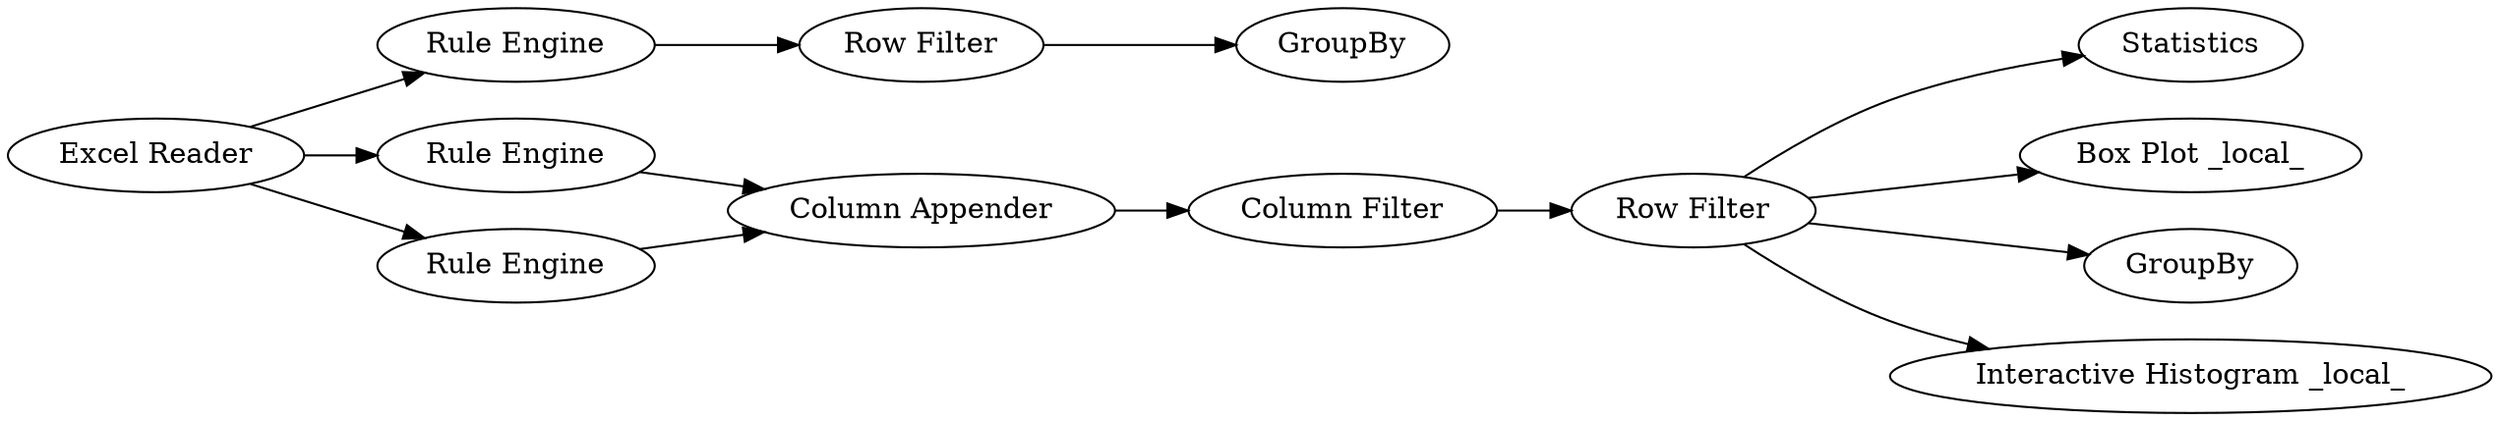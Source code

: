 digraph {
	13 -> 15
	7 -> 8
	10 -> 12
	10 -> 19
	8 -> 9
	1 -> 7
	10 -> 16
	15 -> 17
	1 -> 13
	1 -> 6
	9 -> 10
	10 -> 11
	6 -> 8
	16 [label=GroupBy]
	13 [label="Rule Engine"]
	1 [label="Excel Reader"]
	7 [label="Rule Engine"]
	9 [label="Column Filter"]
	11 [label="Interactive Histogram _local_"]
	8 [label="Column Appender"]
	6 [label="Rule Engine"]
	15 [label="Row Filter"]
	12 [label=Statistics]
	17 [label=GroupBy]
	10 [label="Row Filter"]
	19 [label="Box Plot _local_"]
	rankdir=LR
}
